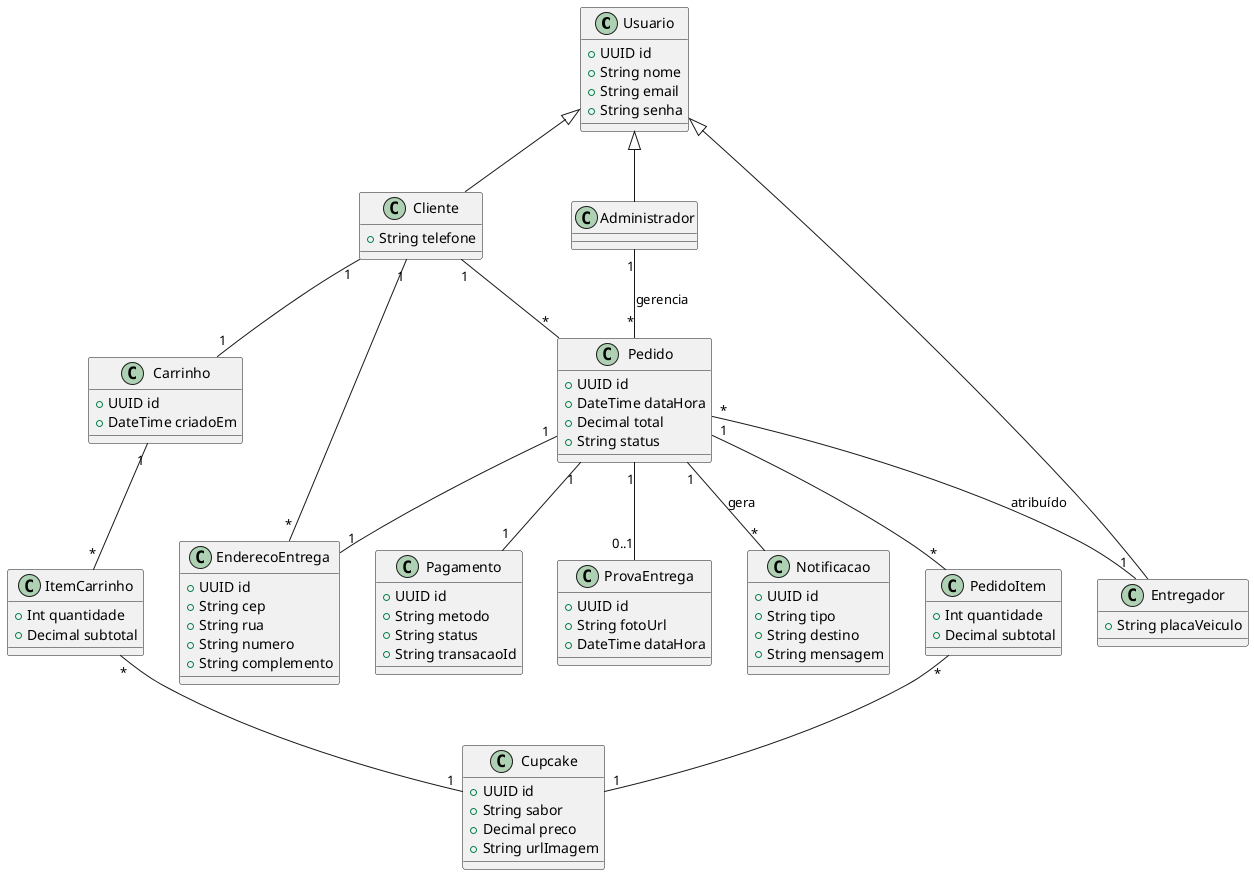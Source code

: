 @startuml DiagramaDeClasseUnificado
'skinparam linetype ortho

class Usuario {
  +UUID id
  +String nome
  +String email
  +String senha
}

class Cliente extends Usuario {
  +String telefone
}

class Administrador extends Usuario {
}

class Entregador extends Usuario {
  +String placaVeiculo
}

class Cupcake {
  +UUID id
  +String sabor
  +Decimal preco
  +String urlImagem
}

class Carrinho {
  +UUID id
  +DateTime criadoEm
}

class ItemCarrinho {
  +Int quantidade
  +Decimal subtotal
}

class Pedido {
  +UUID id
  +DateTime dataHora
  +Decimal total
  +String status
}

class PedidoItem {
  +Int quantidade
  +Decimal subtotal
}

class EnderecoEntrega {
  +UUID id
  +String cep
  +String rua
  +String numero
  +String complemento
}

class Pagamento {
  +UUID id
  +String metodo
  +String status
  +String transacaoId
}

class ProvaEntrega {
  +UUID id
  +String fotoUrl
  +DateTime dataHora
}

class Notificacao {
    +UUID id
    +String tipo
    +String destino
    +String mensagem
}

' Relacionamentos
Cliente "1" -- "1" Carrinho
Cliente "1" -- "*" Pedido
Cliente "1" -- "*" EnderecoEntrega

Carrinho "1" -- "*" ItemCarrinho
ItemCarrinho "*" -- "1" Cupcake

Pedido "1" -- "*" PedidoItem
PedidoItem "*" -- "1" Cupcake
Pedido "1" -- "1" EnderecoEntrega
Pedido "1" -- "1" Pagamento
Pedido "1" -- "0..1" ProvaEntrega
Pedido "*" -- "1" Entregador : atribuído
Pedido "1" -- "*" Notificacao : gera

Administrador "1" -- "*" Pedido : gerencia

@enduml
